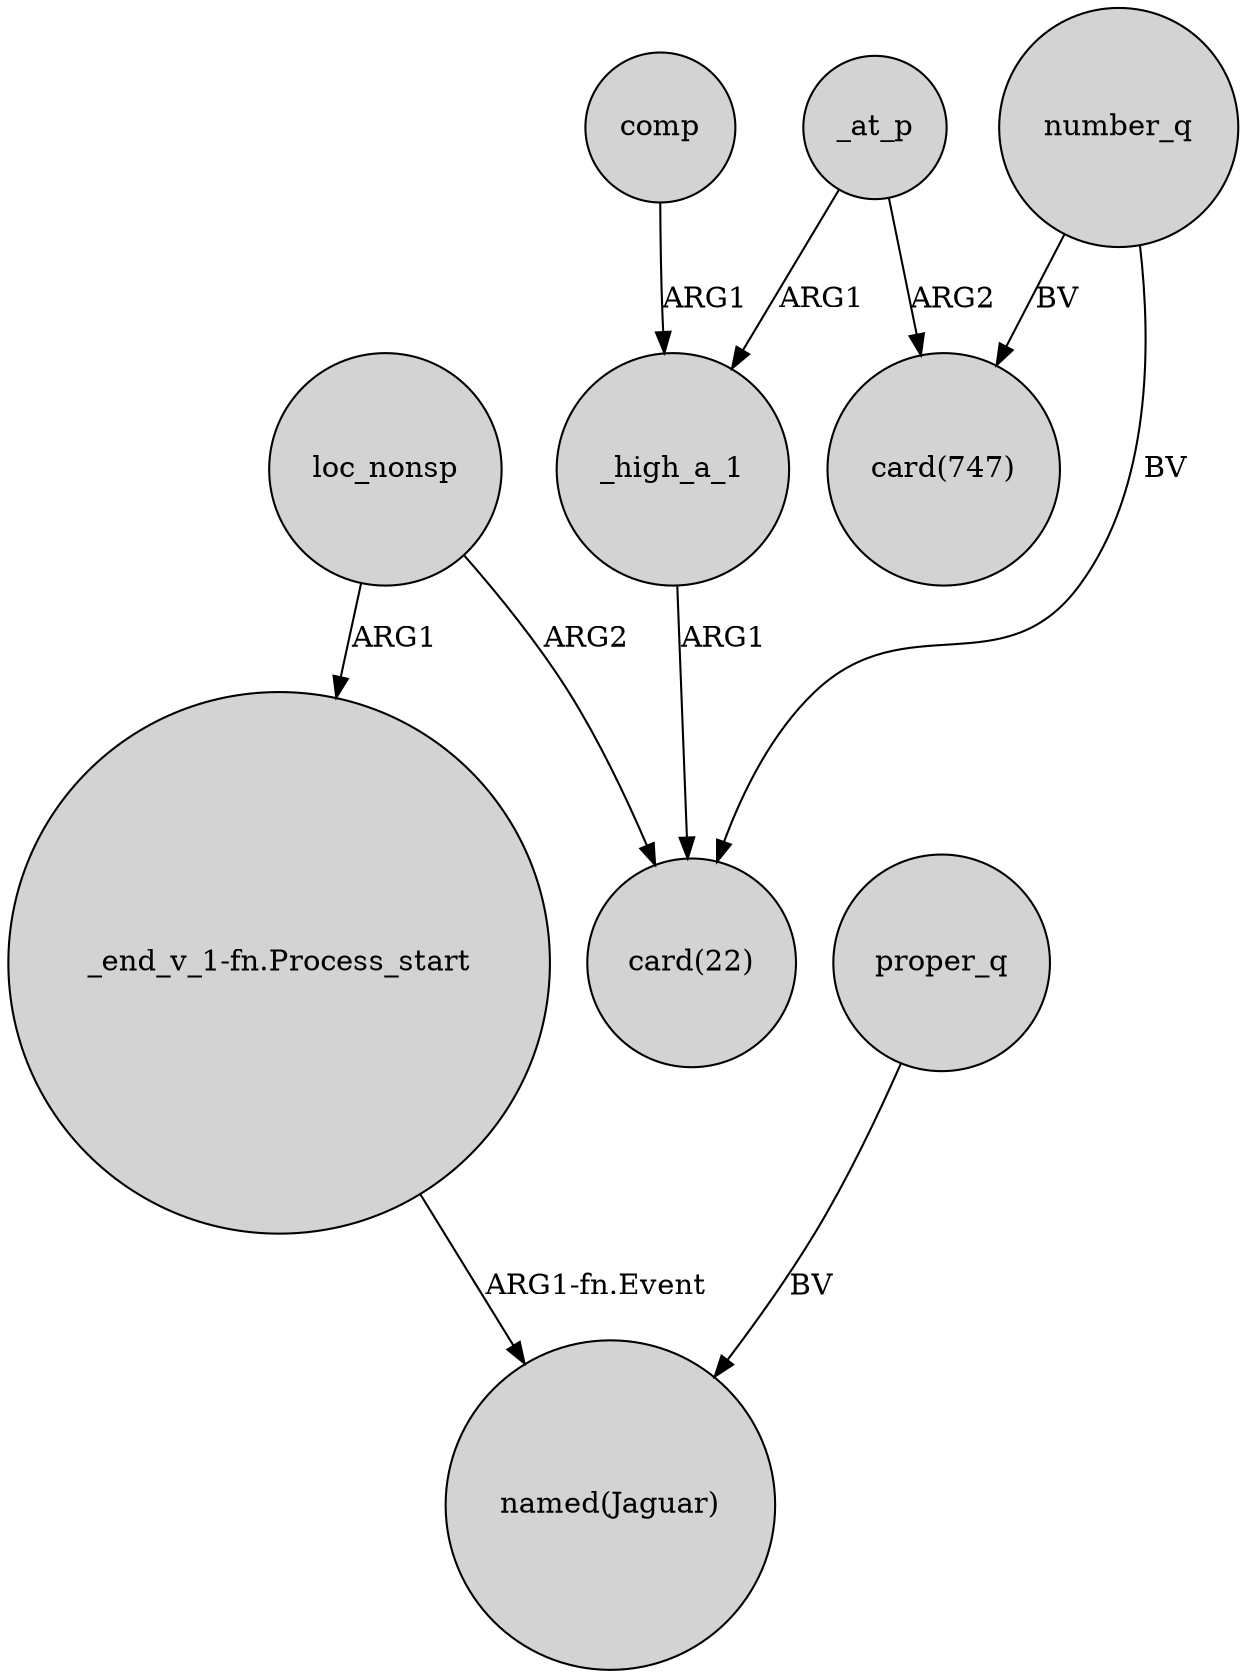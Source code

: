 digraph {
	node [shape=circle style=filled]
	comp -> _high_a_1 [label=ARG1]
	loc_nonsp -> "_end_v_1-fn.Process_start" [label=ARG1]
	_at_p -> _high_a_1 [label=ARG1]
	"_end_v_1-fn.Process_start" -> "named(Jaguar)" [label="ARG1-fn.Event"]
	_high_a_1 -> "card(22)" [label=ARG1]
	proper_q -> "named(Jaguar)" [label=BV]
	number_q -> "card(22)" [label=BV]
	_at_p -> "card(747)" [label=ARG2]
	number_q -> "card(747)" [label=BV]
	loc_nonsp -> "card(22)" [label=ARG2]
}
